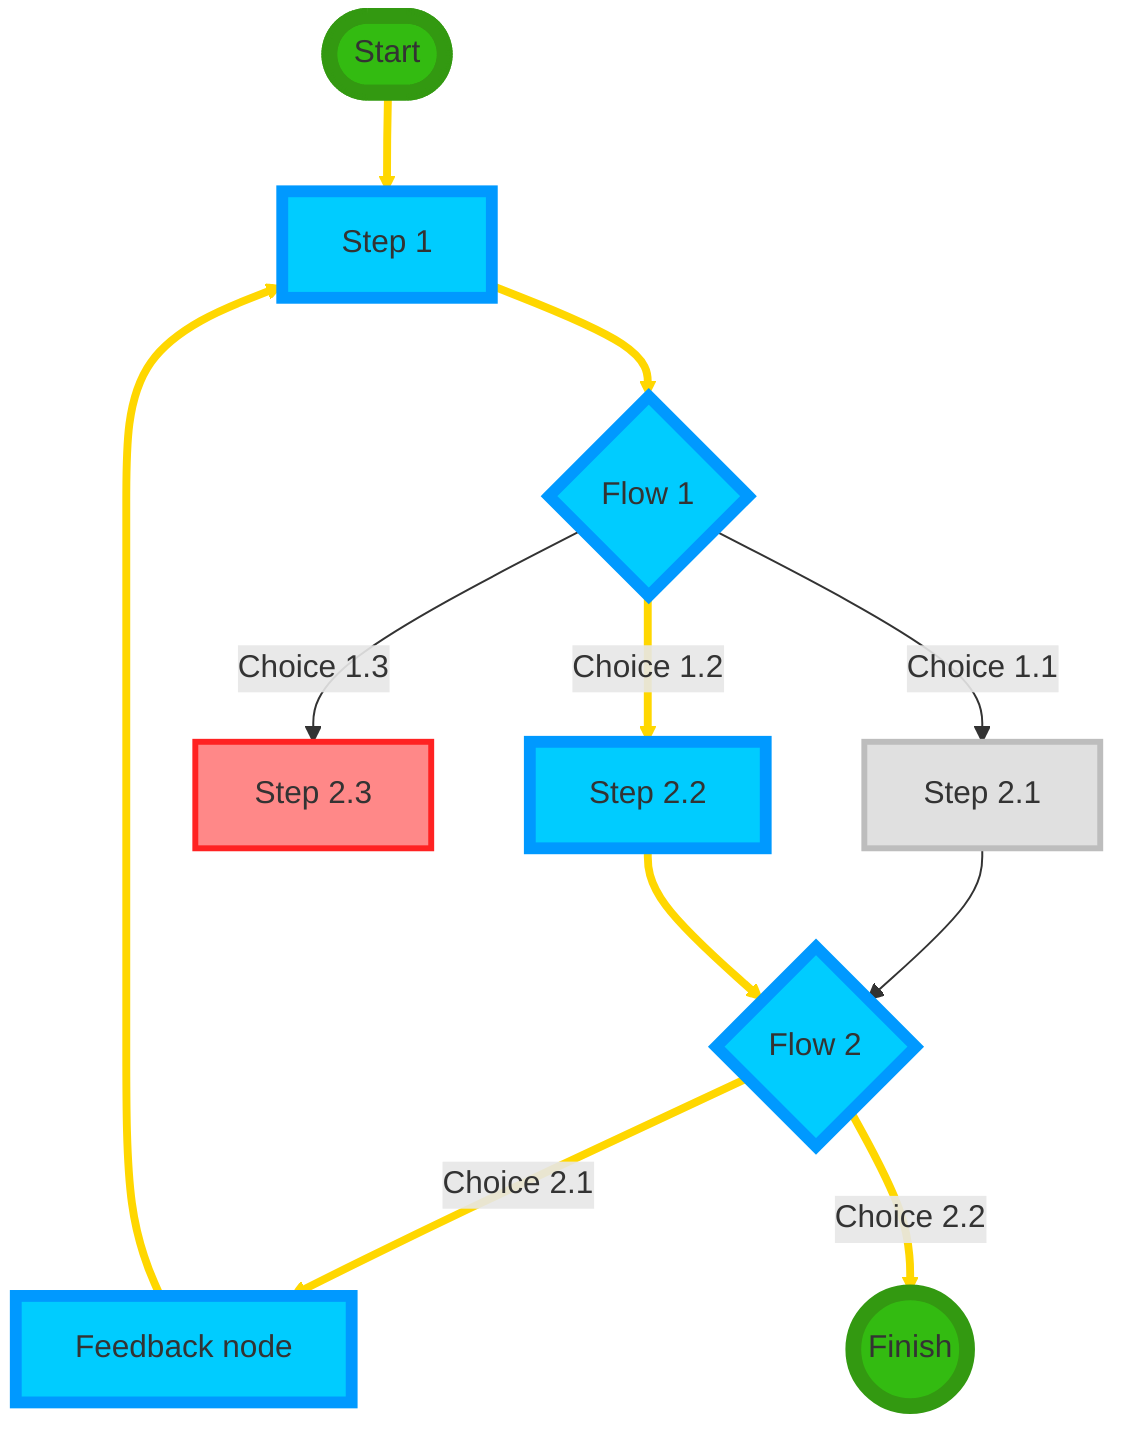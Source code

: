 graph TD
      A([Start]) ==> B[Step 1]
      B ==> C{Flow 1}
      C -- Choice 1.1 --> D[Step 2.1]
      C -- Choice 1.3 --> I[Step 2.3]
      C == Choice 1.2 ==> E[Step 2.2]
      D --> F{Flow 2}
      E ==> F{Flow 2}
      F{Flow 2} == Choice 2.1 ==> H[Feedback node]
      H[Feedback node] ==> B[Step 1]
      F{Flow 2} == Choice 2.2 ==> G((Finish))

      linkStyle 0,1,4,6,7,8,9 stroke:gold, stroke-width:4px

      classDef active_node fill:#0CF,stroke:#09F,stroke-width:6px
      classDef unactive_node fill:#e0e0e0,stroke:#bdbdbd,stroke-width:3px
      classDef bugged_node fill:#F88,stroke:#F22,stroke-width:3px
      classDef start_node,finish_node fill:#3B1,stroke:#391,stroke-width:8px

      class A start_node;
      class B,C,E,F,H active_node;
      class D unactive_node;
      class G finish_node;
      class I bugged_node